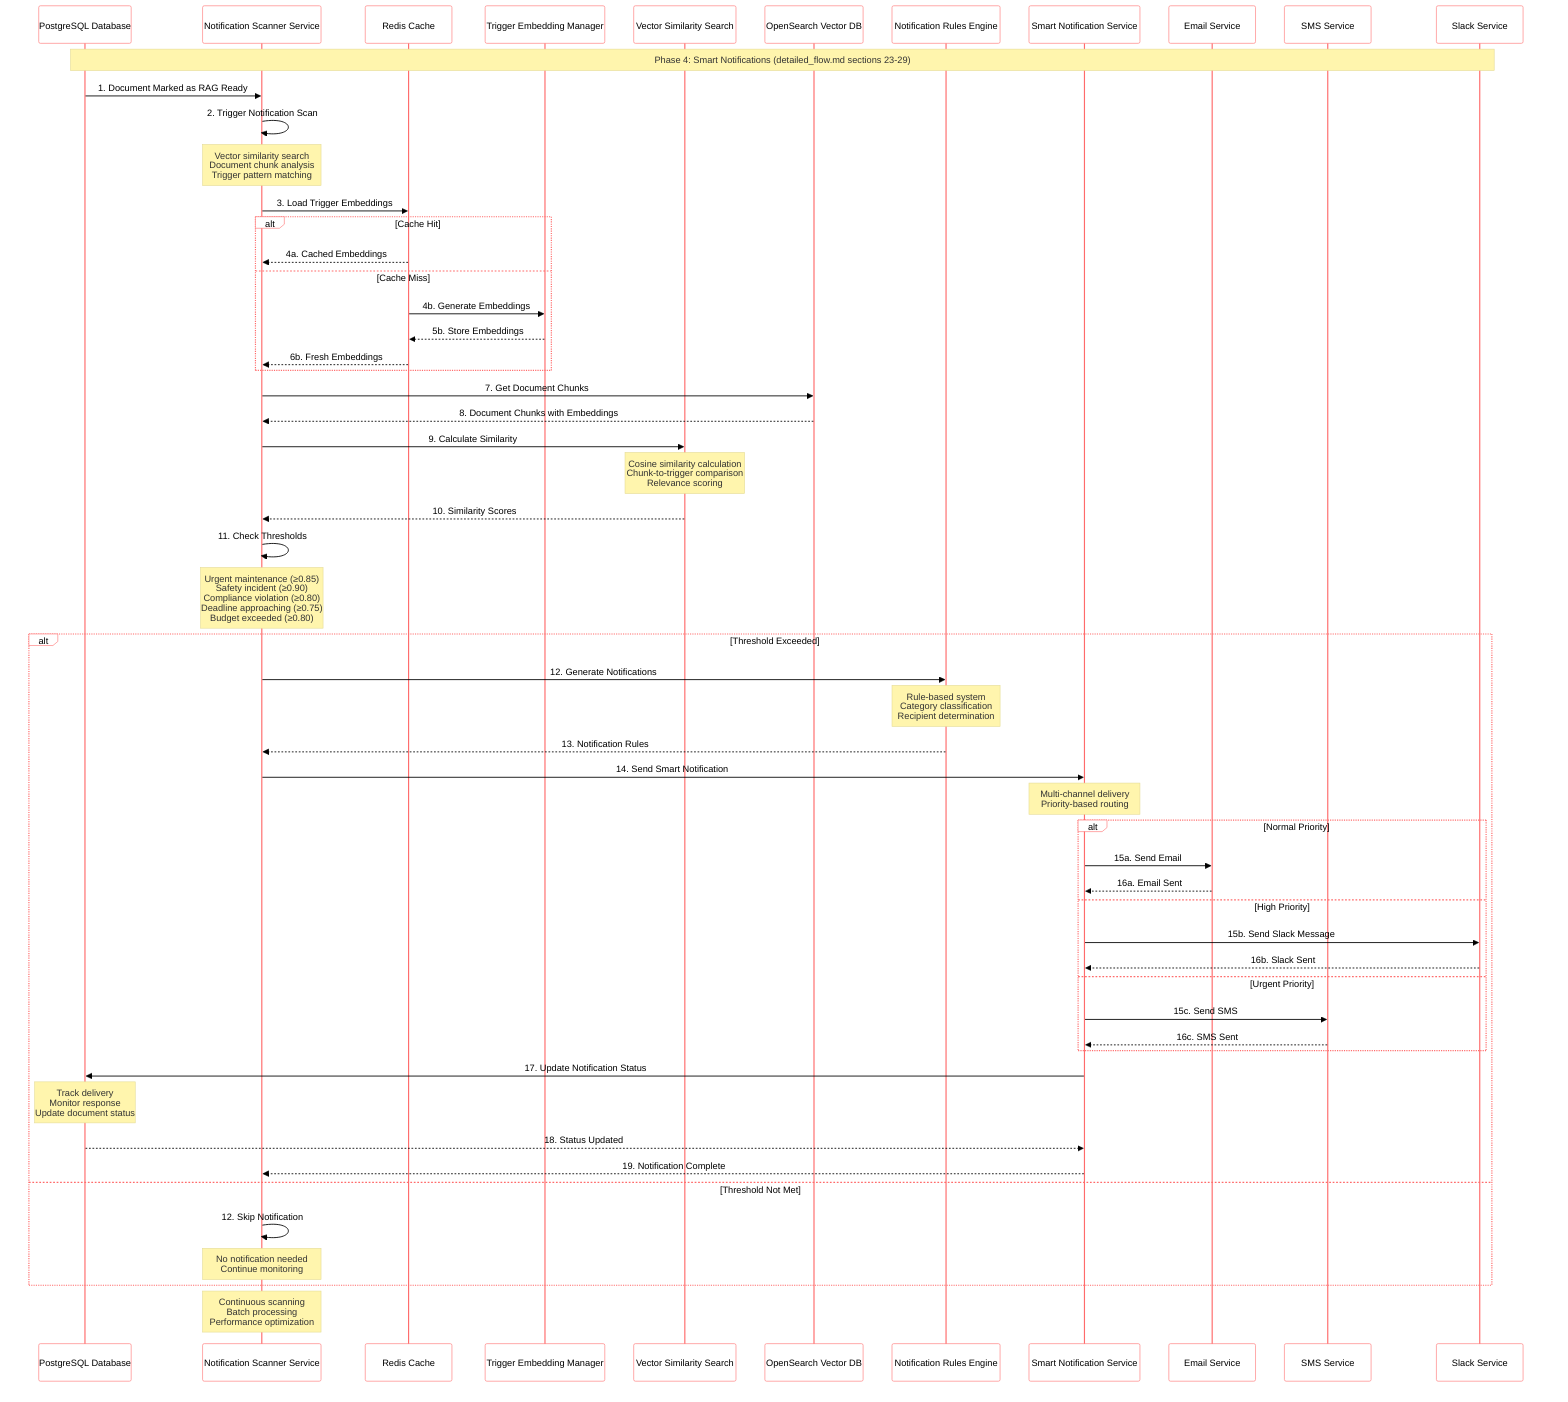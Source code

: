%%{
  init: {
    'theme': 'base',
    'themeVariables': {
      'primaryColor': '#ff6b6b',
      'primaryTextColor': '#000000',
      'primaryBorderColor': '#ff6b6b',
      'lineColor': '#4a90e2',
      'sectionBkgColor': '#f8f9fa',
      'altSectionBkgColor': '#e9ecef',
      'gridColor': '#dee2e6',
      'secondaryColor': '#4ecdc4',
      'tertiaryColor': '#45b7d1',
      'primaryTextColor': '#000000',
      'secondaryTextColor': '#000000',
      'tertiaryTextColor': '#000000',
      'lineColor': '#4a90e2',
      'textColor': '#000000',
      'mainBkg': '#ffffff',
      'secondBkg': '#f8f9fa',
      'tertiaryBkg': '#e9ecef',
      'arrowTextColor': '#4a90e2',
      'arrowLineColor': '#4a90e2'
    }
  }
}%%

%% KMRL Smart Notifications Sequence Diagram
%% Source: detailed_flow.md sections 23-29, flow2.md steps 26-32
%% Author: Systems Architect
%% Date: 2024-12-19
%% Purpose: Smart notification flow using vector similarity search

sequenceDiagram
    participant PG as PostgreSQL Database
    participant SCANNER as Notification Scanner Service
    participant REDIS as Redis Cache
    participant TRIGGER as Trigger Embedding Manager
    participant VECTOR as Vector Similarity Search
    participant OS as OpenSearch Vector DB
    participant RULES as Notification Rules Engine
    participant NOTIF as Smart Notification Service
    participant EMAIL as Email Service
    participant SMS as SMS Service
    participant SLACK as Slack Service
    
    Note over PG,SLACK: Phase 4: Smart Notifications (detailed_flow.md sections 23-29)
    
    %% Trigger Notification Scan
    PG->>SCANNER: 1. Document Marked as RAG Ready
    SCANNER->>SCANNER: 2. Trigger Notification Scan
    Note over SCANNER: Vector similarity search<br/>Document chunk analysis<br/>Trigger pattern matching
    
    %% Load Pre-computed Trigger Embeddings
    SCANNER->>REDIS: 3. Load Trigger Embeddings
    alt Cache Hit
        REDIS-->>SCANNER: 4a. Cached Embeddings
    else Cache Miss
        REDIS->>TRIGGER: 4b. Generate Embeddings
        TRIGGER-->>REDIS: 5b. Store Embeddings
        REDIS-->>SCANNER: 6b. Fresh Embeddings
    end
    
    %% Vector Similarity Search
    SCANNER->>OS: 7. Get Document Chunks
    OS-->>SCANNER: 8. Document Chunks with Embeddings
    
    SCANNER->>VECTOR: 9. Calculate Similarity
    Note over VECTOR: Cosine similarity calculation<br/>Chunk-to-trigger comparison<br/>Relevance scoring
    VECTOR-->>SCANNER: 10. Similarity Scores
    
    %% Check Similarity Thresholds
    SCANNER->>SCANNER: 11. Check Thresholds
    Note over SCANNER: Urgent maintenance (≥0.85)<br/>Safety incident (≥0.90)<br/>Compliance violation (≥0.80)<br/>Deadline approaching (≥0.75)<br/>Budget exceeded (≥0.80)
    
    alt Threshold Exceeded
        %% Generate Notifications
        SCANNER->>RULES: 12. Generate Notifications
        Note over RULES: Rule-based system<br/>Category classification<br/>Recipient determination
        RULES-->>SCANNER: 13. Notification Rules
        
        SCANNER->>NOTIF: 14. Send Smart Notification
        Note over NOTIF: Multi-channel delivery<br/>Priority-based routing
        
        alt Normal Priority
            NOTIF->>EMAIL: 15a. Send Email
            EMAIL-->>NOTIF: 16a. Email Sent
            
        else High Priority
            NOTIF->>SLACK: 15b. Send Slack Message
            SLACK-->>NOTIF: 16b. Slack Sent
            
        else Urgent Priority
            NOTIF->>SMS: 15c. Send SMS
            SMS-->>NOTIF: 16c. SMS Sent
        end
        
        %% Update Notification Status
        NOTIF->>PG: 17. Update Notification Status
        Note over PG: Track delivery<br/>Monitor response<br/>Update document status
        PG-->>NOTIF: 18. Status Updated
        
        NOTIF-->>SCANNER: 19. Notification Complete
        
    else Threshold Not Met
        SCANNER->>SCANNER: 12. Skip Notification
        Note over SCANNER: No notification needed<br/>Continue monitoring
    end
    
    %% Continuous Monitoring
    Note over SCANNER: Continuous scanning<br/>Batch processing<br/>Performance optimization